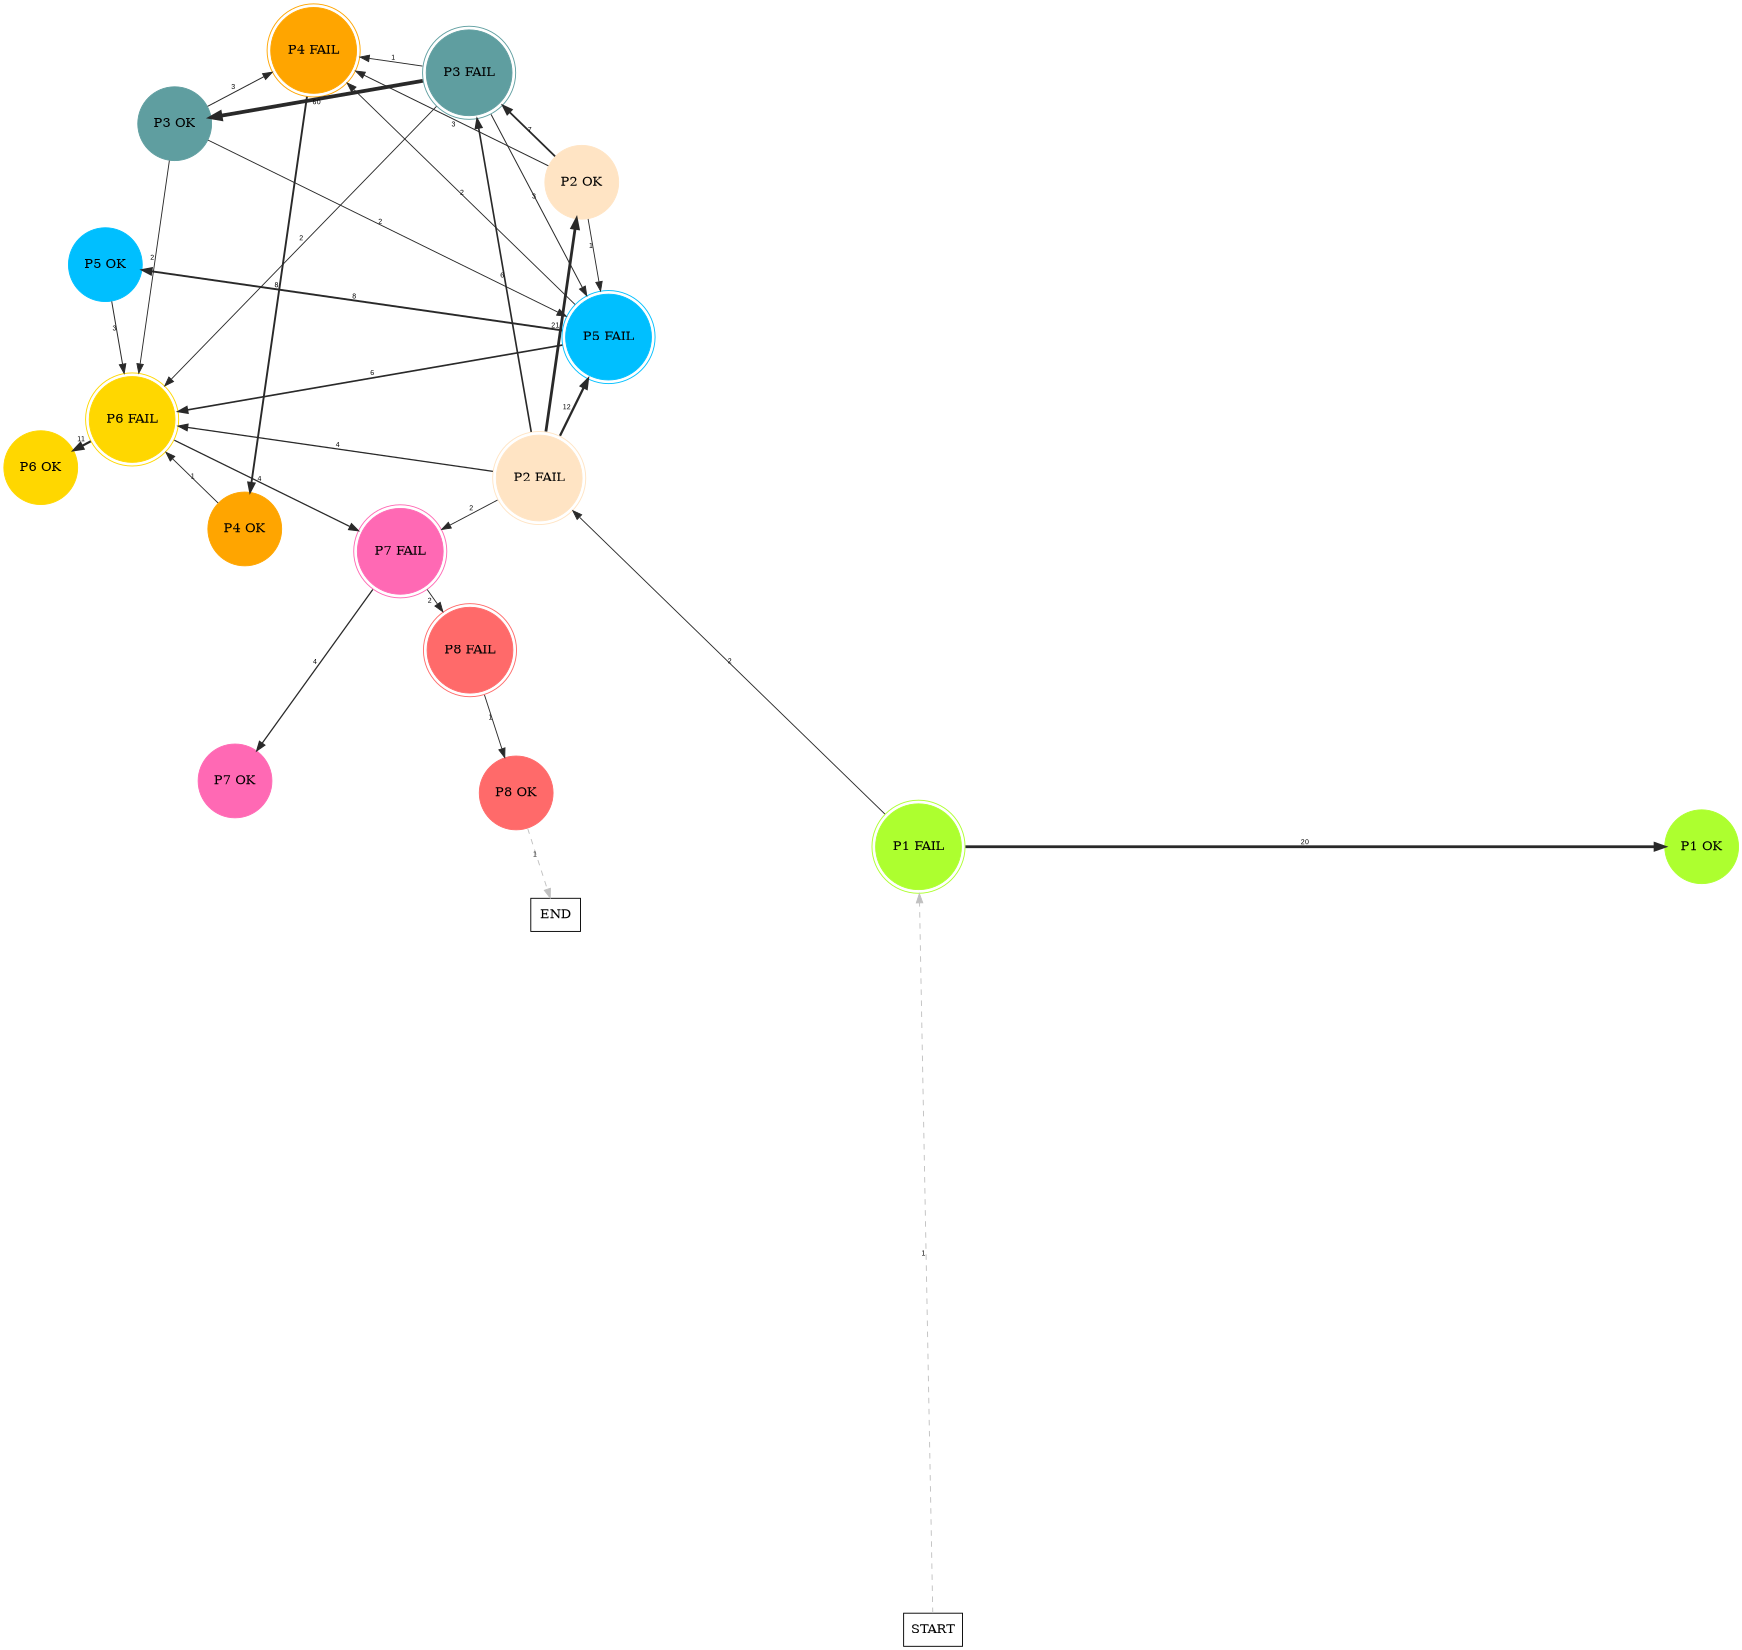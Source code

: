 digraph graphname {
	dpi = 150
	size="16,11!";
	margin = 0;
layout=circo;
"P1 FAIL" [shape=circle, color=greenyellow, peripheries=2, style=filled]"P1 OK" [shape=circle, color=greenyellow, style=filled]"P2 FAIL" [shape=circle, color=bisque, peripheries=2, style=filled]"P2 OK" [shape=circle, color=bisque, style=filled]"P3 FAIL" [shape=circle, color=cadetblue, peripheries=2, style=filled]"P3 OK" [shape=circle, color=cadetblue, style=filled]"P5 FAIL" [shape=circle, color=deepskyblue, peripheries=2, style=filled]"P4 FAIL" [shape=circle, color=orange, peripheries=2, style=filled]"P6 FAIL" [shape=circle, color=gold, peripheries=2, style=filled]"P5 OK" [shape=circle, color=deepskyblue, style=filled]"P4 OK" [shape=circle, color=orange, style=filled]"P6 OK" [shape=circle, color=gold, style=filled]"P7 FAIL" [shape=circle, color=hotpink, peripheries=2, style=filled]"P7 OK" [shape=circle, color=hotpink, style=filled]"P8 FAIL" [shape=circle, color=indianred1, peripheries=2, style=filled]"P8 OK" [shape=circle, color=indianred1, style=filled]"START" [shape=box, fillcolor=white, style=filled, color=black]"END" [shape=box, fillcolor=white, style=filled, color=black]"P1 FAIL" -> "P1 OK" [ color=grey16 penwidth = "2.995732273553991"label ="20" labelfloat=false fontname="Arial" fontsize=8]
"P1 FAIL" -> "P2 FAIL" [ color=grey16 penwidth = "1"label ="2" labelfloat=false fontname="Arial" fontsize=8]
"P2 FAIL" -> "P2 OK" [ color=grey16 penwidth = "3.044522437723423"label ="21" labelfloat=false fontname="Arial" fontsize=8]
"P2 FAIL" -> "P3 FAIL" [ color=grey16 penwidth = "1.791759469228055"label ="6" labelfloat=false fontname="Arial" fontsize=8]
"P2 FAIL" -> "P5 FAIL" [ color=grey16 penwidth = "2.4849066497880004"label ="12" labelfloat=false fontname="Arial" fontsize=8]
"P2 FAIL" -> "P6 FAIL" [ color=grey16 penwidth = "1.3862943611198906"label ="4" labelfloat=false fontname="Arial" fontsize=8]
"P2 FAIL" -> "P7 FAIL" [ color=grey16 penwidth = "1"label ="2" labelfloat=false fontname="Arial" fontsize=8]
"P2 OK" -> "P3 FAIL" [ color=grey16 penwidth = "1.9459101490553132"label ="7" labelfloat=false fontname="Arial" fontsize=8]
"P2 OK" -> "P5 FAIL" [ color=grey16 penwidth = "1"label ="1" labelfloat=false fontname="Arial" fontsize=8]
"P2 OK" -> "P4 FAIL" [ color=grey16 penwidth = "1.0986122886681098"label ="3" labelfloat=false fontname="Arial" fontsize=8]
"P3 FAIL" -> "P3 OK" [ color=grey16 penwidth = "4.0943445622221"label ="60" labelfloat=false fontname="Arial" fontsize=8]
"P3 FAIL" -> "P5 FAIL" [ color=grey16 penwidth = "1.0986122886681098"label ="3" labelfloat=false fontname="Arial" fontsize=8]
"P3 FAIL" -> "P4 FAIL" [ color=grey16 penwidth = "1"label ="1" labelfloat=false fontname="Arial" fontsize=8]
"P3 FAIL" -> "P6 FAIL" [ color=grey16 penwidth = "1"label ="2" labelfloat=false fontname="Arial" fontsize=8]
"P3 OK" -> "P5 FAIL" [ color=grey16 penwidth = "1"label ="2" labelfloat=false fontname="Arial" fontsize=8]
"P3 OK" -> "P4 FAIL" [ color=grey16 penwidth = "1.0986122886681098"label ="3" labelfloat=false fontname="Arial" fontsize=8]
"P3 OK" -> "P6 FAIL" [ color=grey16 penwidth = "1"label ="2" labelfloat=false fontname="Arial" fontsize=8]
"P5 FAIL" -> "P4 FAIL" [ color=grey16 penwidth = "1"label ="2" labelfloat=false fontname="Arial" fontsize=8]
"P5 FAIL" -> "P6 FAIL" [ color=grey16 penwidth = "1.791759469228055"label ="6" labelfloat=false fontname="Arial" fontsize=8]
"P5 FAIL" -> "P5 OK" [ color=grey16 penwidth = "2.0794415416798357"label ="8" labelfloat=false fontname="Arial" fontsize=8]
"P4 FAIL" -> "P4 OK" [ color=grey16 penwidth = "2.0794415416798357"label ="8" labelfloat=false fontname="Arial" fontsize=8]
"P6 FAIL" -> "P6 OK" [ color=grey16 penwidth = "2.3978952727983707"label ="11" labelfloat=false fontname="Arial" fontsize=8]
"P6 FAIL" -> "P7 FAIL" [ color=grey16 penwidth = "1.3862943611198906"label ="4" labelfloat=false fontname="Arial" fontsize=8]
"P5 OK" -> "P6 FAIL" [ color=grey16 penwidth = "1.0986122886681098"label ="3" labelfloat=false fontname="Arial" fontsize=8]
"P4 OK" -> "P6 FAIL" [ color=grey16 penwidth = "1"label ="1" labelfloat=false fontname="Arial" fontsize=8]
"P7 FAIL" -> "P7 OK" [ color=grey16 penwidth = "1.3862943611198906"label ="4" labelfloat=false fontname="Arial" fontsize=8]
"P7 FAIL" -> "P8 FAIL" [ color=grey16 penwidth = "1"label ="2" labelfloat=false fontname="Arial" fontsize=8]
"P8 FAIL" -> "P8 OK" [ color=grey16 penwidth = "1"label ="1" labelfloat=false fontname="Arial" fontsize=8]
"P8 OK" -> "END" [ style = dashed color=grey label ="1" labelfloat=false fontname="Arial" fontsize=8]
"START" -> "P1 FAIL" [ style = dashed color=grey label ="1" labelfloat=false fontname="Arial" fontsize=8]
}